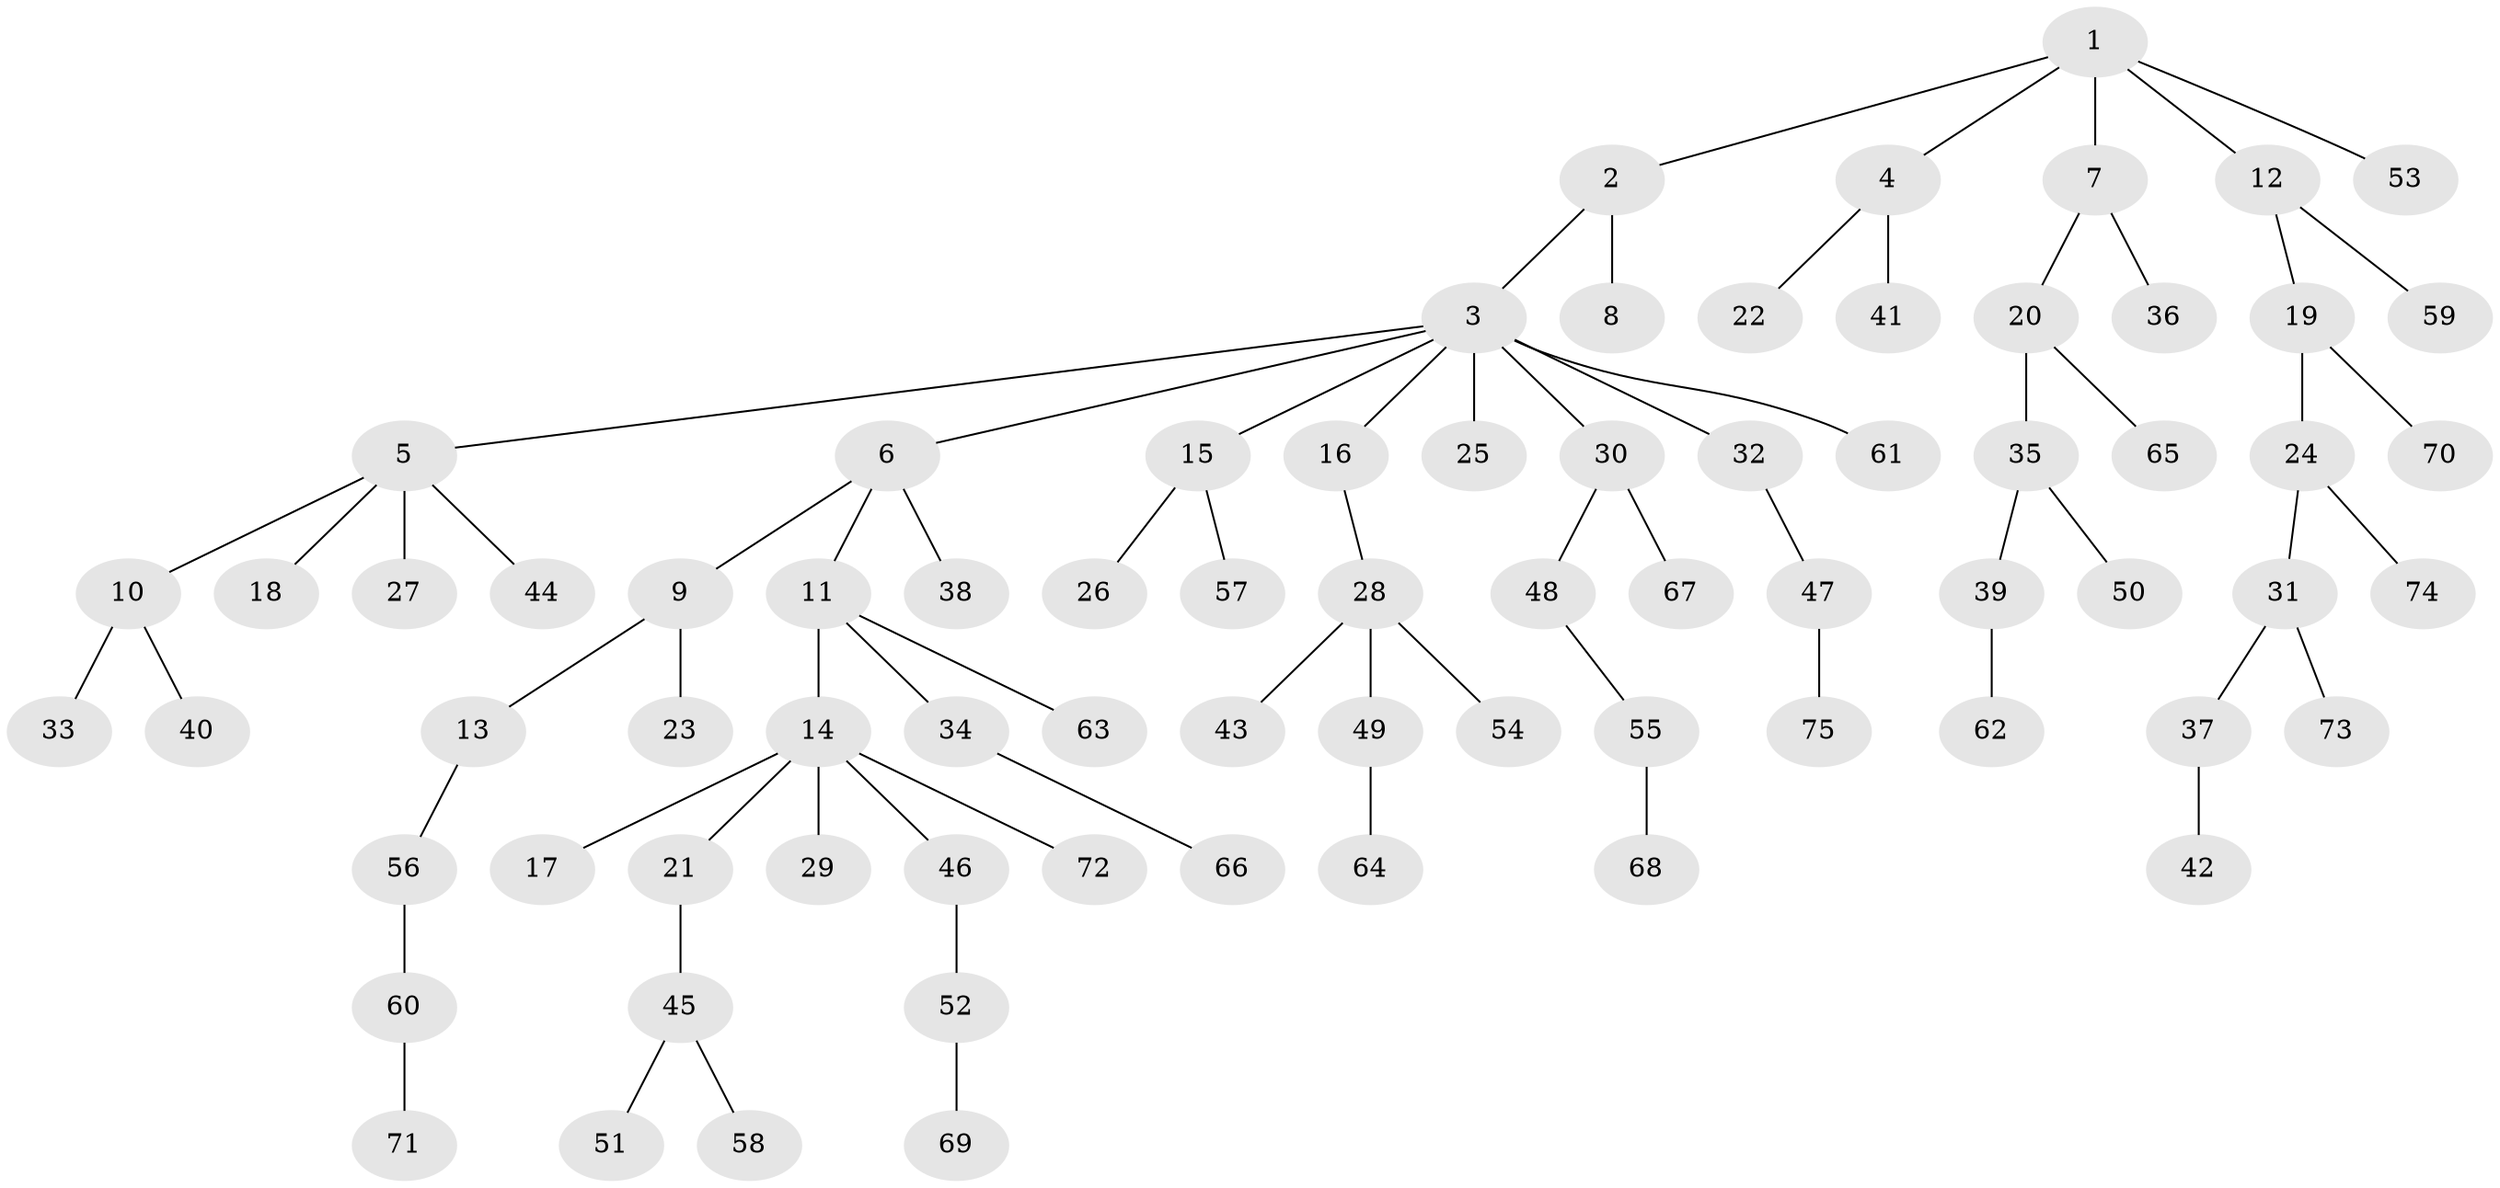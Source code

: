 // coarse degree distribution, {6: 0.04, 2: 0.26, 12: 0.02, 4: 0.04, 3: 0.08, 1: 0.56}
// Generated by graph-tools (version 1.1) at 2025/42/03/06/25 10:42:05]
// undirected, 75 vertices, 74 edges
graph export_dot {
graph [start="1"]
  node [color=gray90,style=filled];
  1;
  2;
  3;
  4;
  5;
  6;
  7;
  8;
  9;
  10;
  11;
  12;
  13;
  14;
  15;
  16;
  17;
  18;
  19;
  20;
  21;
  22;
  23;
  24;
  25;
  26;
  27;
  28;
  29;
  30;
  31;
  32;
  33;
  34;
  35;
  36;
  37;
  38;
  39;
  40;
  41;
  42;
  43;
  44;
  45;
  46;
  47;
  48;
  49;
  50;
  51;
  52;
  53;
  54;
  55;
  56;
  57;
  58;
  59;
  60;
  61;
  62;
  63;
  64;
  65;
  66;
  67;
  68;
  69;
  70;
  71;
  72;
  73;
  74;
  75;
  1 -- 2;
  1 -- 4;
  1 -- 7;
  1 -- 12;
  1 -- 53;
  2 -- 3;
  2 -- 8;
  3 -- 5;
  3 -- 6;
  3 -- 15;
  3 -- 16;
  3 -- 25;
  3 -- 30;
  3 -- 32;
  3 -- 61;
  4 -- 22;
  4 -- 41;
  5 -- 10;
  5 -- 18;
  5 -- 27;
  5 -- 44;
  6 -- 9;
  6 -- 11;
  6 -- 38;
  7 -- 20;
  7 -- 36;
  9 -- 13;
  9 -- 23;
  10 -- 33;
  10 -- 40;
  11 -- 14;
  11 -- 34;
  11 -- 63;
  12 -- 19;
  12 -- 59;
  13 -- 56;
  14 -- 17;
  14 -- 21;
  14 -- 29;
  14 -- 46;
  14 -- 72;
  15 -- 26;
  15 -- 57;
  16 -- 28;
  19 -- 24;
  19 -- 70;
  20 -- 35;
  20 -- 65;
  21 -- 45;
  24 -- 31;
  24 -- 74;
  28 -- 43;
  28 -- 49;
  28 -- 54;
  30 -- 48;
  30 -- 67;
  31 -- 37;
  31 -- 73;
  32 -- 47;
  34 -- 66;
  35 -- 39;
  35 -- 50;
  37 -- 42;
  39 -- 62;
  45 -- 51;
  45 -- 58;
  46 -- 52;
  47 -- 75;
  48 -- 55;
  49 -- 64;
  52 -- 69;
  55 -- 68;
  56 -- 60;
  60 -- 71;
}
